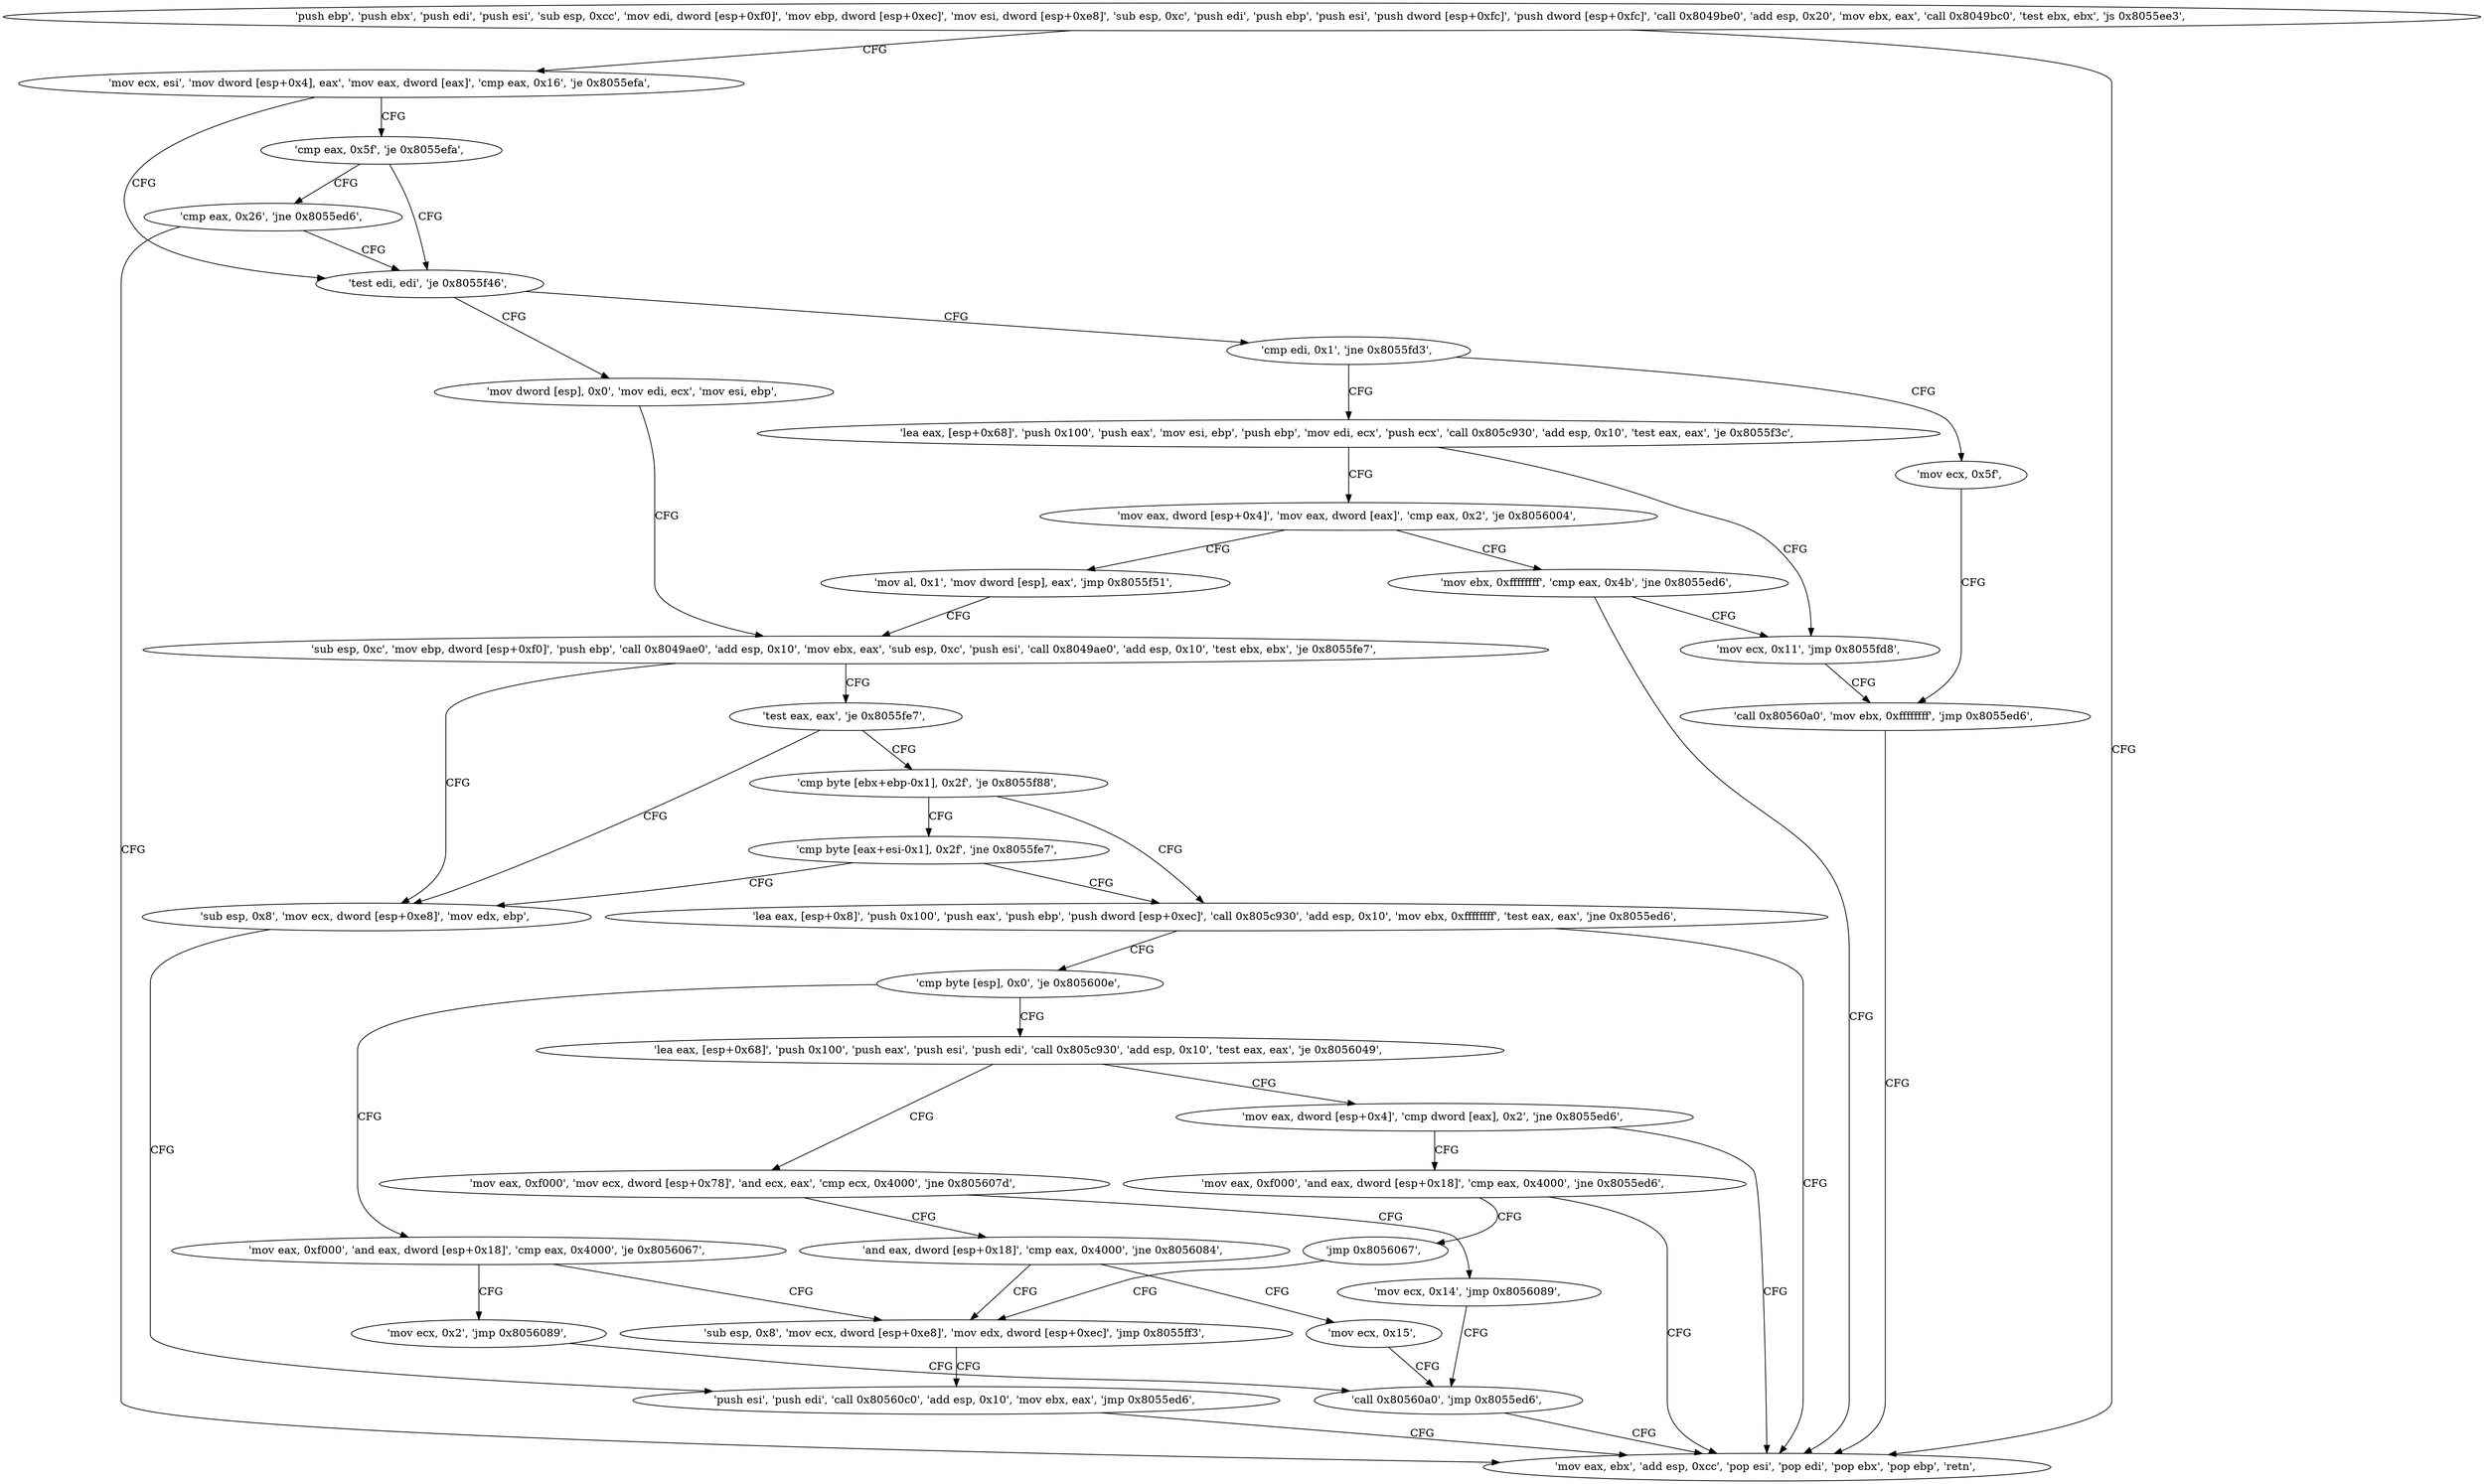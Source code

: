 digraph "func" {
"134569616" [label = "'push ebp', 'push ebx', 'push edi', 'push esi', 'sub esp, 0xcc', 'mov edi, dword [esp+0xf0]', 'mov ebp, dword [esp+0xec]', 'mov esi, dword [esp+0xe8]', 'sub esp, 0xc', 'push edi', 'push ebp', 'push esi', 'push dword [esp+0xfc]', 'push dword [esp+0xfc]', 'call 0x8049be0', 'add esp, 0x20', 'mov ebx, eax', 'call 0x8049bc0', 'test ebx, ebx', 'js 0x8055ee3', " ]
"134569699" [label = "'mov ecx, esi', 'mov dword [esp+0x4], eax', 'mov eax, dword [eax]', 'cmp eax, 0x16', 'je 0x8055efa', " ]
"134569686" [label = "'mov eax, ebx', 'add esp, 0xcc', 'pop esi', 'pop edi', 'pop ebx', 'pop ebp', 'retn', " ]
"134569722" [label = "'test edi, edi', 'je 0x8055f46', " ]
"134569712" [label = "'cmp eax, 0x5f', 'je 0x8055efa', " ]
"134569798" [label = "'mov dword [esp], 0x0', 'mov edi, ecx', 'mov esi, ebp', " ]
"134569726" [label = "'cmp edi, 0x1', 'jne 0x8055fd3', " ]
"134569717" [label = "'cmp eax, 0x26', 'jne 0x8055ed6', " ]
"134569809" [label = "'sub esp, 0xc', 'mov ebp, dword [esp+0xf0]', 'push ebp', 'call 0x8049ae0', 'add esp, 0x10', 'mov ebx, eax', 'sub esp, 0xc', 'push esi', 'call 0x8049ae0', 'add esp, 0x10', 'test ebx, ebx', 'je 0x8055fe7', " ]
"134569939" [label = "'mov ecx, 0x5f', " ]
"134569735" [label = "'lea eax, [esp+0x68]', 'push 0x100', 'push eax', 'mov esi, ebp', 'push ebp', 'mov edi, ecx', 'push ecx', 'call 0x805c930', 'add esp, 0x10', 'test eax, eax', 'je 0x8055f3c', " ]
"134569959" [label = "'sub esp, 0x8', 'mov ecx, dword [esp+0xe8]', 'mov edx, ebp', " ]
"134569971" [label = "'push esi', 'push edi', 'call 0x80560c0', 'add esp, 0x10', 'mov ebx, eax', 'jmp 0x8055ed6', " ]
"134569846" [label = "'test eax, eax', 'je 0x8055fe7', " ]
"134569850" [label = "'cmp byte [ebx+ebp-0x1], 0x2f', 'je 0x8055f88', " ]
"134569944" [label = "'call 0x80560a0', 'mov ebx, 0xffffffff', 'jmp 0x8055ed6', " ]
"134569788" [label = "'mov ecx, 0x11', 'jmp 0x8055fd8', " ]
"134569763" [label = "'mov eax, dword [esp+0x4]', 'mov eax, dword [eax]', 'cmp eax, 0x2', 'je 0x8056004', " ]
"134569864" [label = "'lea eax, [esp+0x8]', 'push 0x100', 'push eax', 'push ebp', 'push dword [esp+0xec]', 'call 0x805c930', 'add esp, 0x10', 'mov ebx, 0xffffffff', 'test eax, eax', 'jne 0x8055ed6', " ]
"134569857" [label = "'cmp byte [eax+esi-0x1], 0x2f', 'jne 0x8055fe7', " ]
"134569988" [label = "'mov al, 0x1', 'mov dword [esp], eax', 'jmp 0x8055f51', " ]
"134569778" [label = "'mov ebx, 0xffffffff', 'cmp eax, 0x4b', 'jne 0x8055ed6', " ]
"134569903" [label = "'cmp byte [esp], 0x0', 'je 0x805600e', " ]
"134569998" [label = "'lea eax, [esp+0x68]', 'push 0x100', 'push eax', 'push esi', 'push edi', 'call 0x805c930', 'add esp, 0x10', 'test eax, eax', 'je 0x8056049', " ]
"134569909" [label = "'mov eax, 0xf000', 'and eax, dword [esp+0x18]', 'cmp eax, 0x4000', 'je 0x8056067', " ]
"134570057" [label = "'mov eax, 0xf000', 'mov ecx, dword [esp+0x78]', 'and ecx, eax', 'cmp ecx, 0x4000', 'jne 0x805607d', " ]
"134570022" [label = "'mov eax, dword [esp+0x4]', 'cmp dword [eax], 0x2', 'jne 0x8055ed6', " ]
"134570087" [label = "'sub esp, 0x8', 'mov ecx, dword [esp+0xe8]', 'mov edx, dword [esp+0xec]', 'jmp 0x8055ff3', " ]
"134569929" [label = "'mov ecx, 0x2', 'jmp 0x8056089', " ]
"134570109" [label = "'mov ecx, 0x14', 'jmp 0x8056089', " ]
"134570076" [label = "'and eax, dword [esp+0x18]', 'cmp eax, 0x4000', 'jne 0x8056084', " ]
"134570035" [label = "'mov eax, 0xf000', 'and eax, dword [esp+0x18]', 'cmp eax, 0x4000', 'jne 0x8055ed6', " ]
"134570121" [label = "'call 0x80560a0', 'jmp 0x8055ed6', " ]
"134570116" [label = "'mov ecx, 0x15', " ]
"134570055" [label = "'jmp 0x8056067', " ]
"134569616" -> "134569699" [ label = "CFG" ]
"134569616" -> "134569686" [ label = "CFG" ]
"134569699" -> "134569722" [ label = "CFG" ]
"134569699" -> "134569712" [ label = "CFG" ]
"134569722" -> "134569798" [ label = "CFG" ]
"134569722" -> "134569726" [ label = "CFG" ]
"134569712" -> "134569722" [ label = "CFG" ]
"134569712" -> "134569717" [ label = "CFG" ]
"134569798" -> "134569809" [ label = "CFG" ]
"134569726" -> "134569939" [ label = "CFG" ]
"134569726" -> "134569735" [ label = "CFG" ]
"134569717" -> "134569686" [ label = "CFG" ]
"134569717" -> "134569722" [ label = "CFG" ]
"134569809" -> "134569959" [ label = "CFG" ]
"134569809" -> "134569846" [ label = "CFG" ]
"134569939" -> "134569944" [ label = "CFG" ]
"134569735" -> "134569788" [ label = "CFG" ]
"134569735" -> "134569763" [ label = "CFG" ]
"134569959" -> "134569971" [ label = "CFG" ]
"134569971" -> "134569686" [ label = "CFG" ]
"134569846" -> "134569959" [ label = "CFG" ]
"134569846" -> "134569850" [ label = "CFG" ]
"134569850" -> "134569864" [ label = "CFG" ]
"134569850" -> "134569857" [ label = "CFG" ]
"134569944" -> "134569686" [ label = "CFG" ]
"134569788" -> "134569944" [ label = "CFG" ]
"134569763" -> "134569988" [ label = "CFG" ]
"134569763" -> "134569778" [ label = "CFG" ]
"134569864" -> "134569686" [ label = "CFG" ]
"134569864" -> "134569903" [ label = "CFG" ]
"134569857" -> "134569959" [ label = "CFG" ]
"134569857" -> "134569864" [ label = "CFG" ]
"134569988" -> "134569809" [ label = "CFG" ]
"134569778" -> "134569686" [ label = "CFG" ]
"134569778" -> "134569788" [ label = "CFG" ]
"134569903" -> "134569998" [ label = "CFG" ]
"134569903" -> "134569909" [ label = "CFG" ]
"134569998" -> "134570057" [ label = "CFG" ]
"134569998" -> "134570022" [ label = "CFG" ]
"134569909" -> "134570087" [ label = "CFG" ]
"134569909" -> "134569929" [ label = "CFG" ]
"134570057" -> "134570109" [ label = "CFG" ]
"134570057" -> "134570076" [ label = "CFG" ]
"134570022" -> "134569686" [ label = "CFG" ]
"134570022" -> "134570035" [ label = "CFG" ]
"134570087" -> "134569971" [ label = "CFG" ]
"134569929" -> "134570121" [ label = "CFG" ]
"134570109" -> "134570121" [ label = "CFG" ]
"134570076" -> "134570116" [ label = "CFG" ]
"134570076" -> "134570087" [ label = "CFG" ]
"134570035" -> "134569686" [ label = "CFG" ]
"134570035" -> "134570055" [ label = "CFG" ]
"134570121" -> "134569686" [ label = "CFG" ]
"134570116" -> "134570121" [ label = "CFG" ]
"134570055" -> "134570087" [ label = "CFG" ]
}
